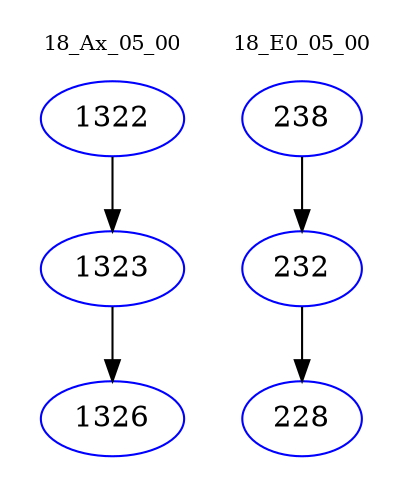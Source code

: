 digraph{
subgraph cluster_0 {
color = white
label = "18_Ax_05_00";
fontsize=10;
T0_1322 [label="1322", color="blue"]
T0_1322 -> T0_1323 [color="black"]
T0_1323 [label="1323", color="blue"]
T0_1323 -> T0_1326 [color="black"]
T0_1326 [label="1326", color="blue"]
}
subgraph cluster_1 {
color = white
label = "18_E0_05_00";
fontsize=10;
T1_238 [label="238", color="blue"]
T1_238 -> T1_232 [color="black"]
T1_232 [label="232", color="blue"]
T1_232 -> T1_228 [color="black"]
T1_228 [label="228", color="blue"]
}
}
